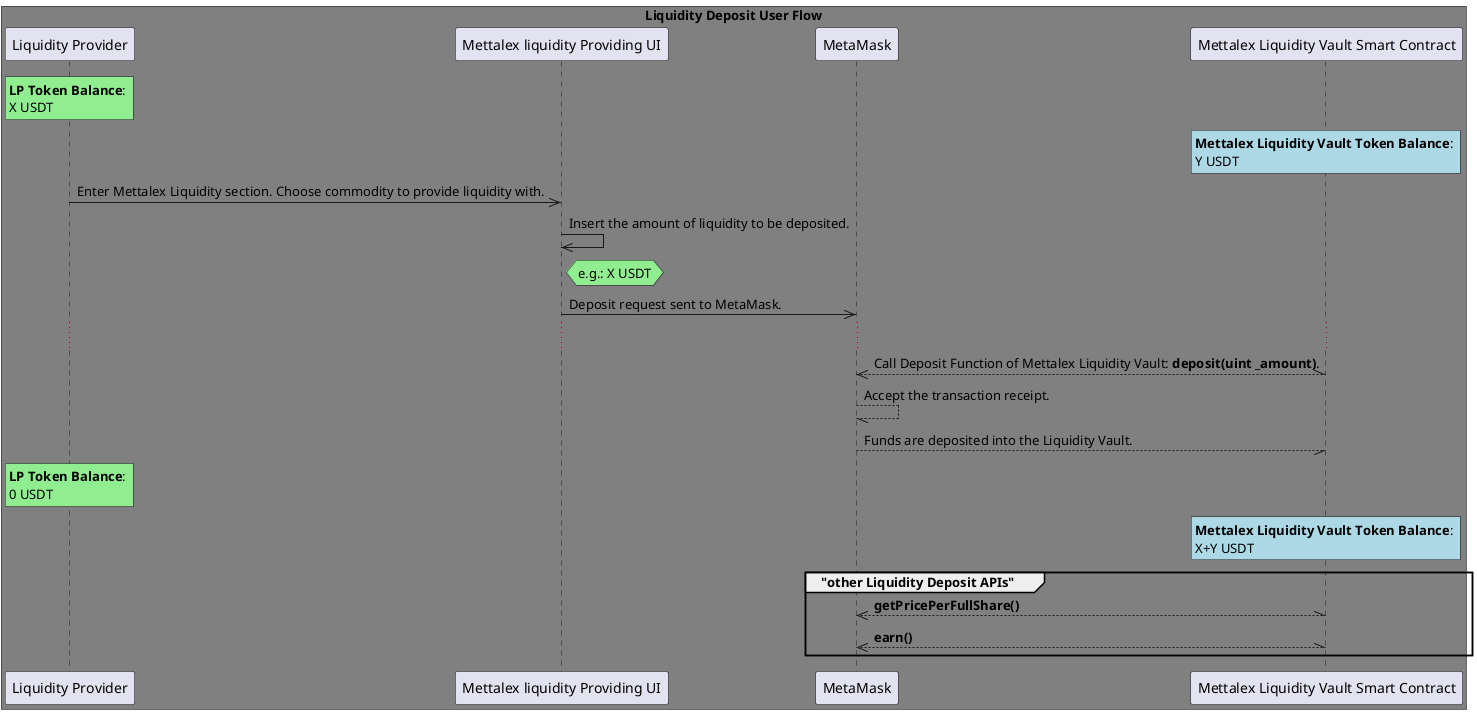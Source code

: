 @startuml

box "Liquidity Deposit User Flow" #grey
participant "Liquidity Provider" as LP
participant "Mettalex liquidity Providing UI" as LPUI
participant "MetaMask" as MM
participant "Mettalex Liquidity Vault Smart Contract" as LVSC

end box

rnote over LP #lightgreen: **LP Token Balance**: \nX USDT
rnote over LVSC #lightblue: **Mettalex Liquidity Vault Token Balance**: \nY USDT

LP ->> LPUI: Enter Mettalex Liquidity section. Choose commodity to provide liquidity with.
LPUI ->> LPUI: Insert the amount of liquidity to be deposited.

hnote right of LPUI #lightgreen: e.g.: X USDT

LPUI ->> MM: Deposit request sent to MetaMask.
...
MM //--\\ LVSC: Call Deposit Function of Mettalex Liquidity Vault: **deposit(uint _amount)**.
MM --// MM: Accept the transaction receipt.
MM --// LVSC:  Funds are deposited into the Liquidity Vault.

rnote over LP #lightgreen: **LP Token Balance**: \n0 USDT
rnote over LVSC #lightblue: **Mettalex Liquidity Vault Token Balance**: \nX+Y USDT

group "other Liquidity Deposit APIs"
MM //--\\ LVSC: **getPricePerFullShare()**
MM //--\\ LVSC: **earn()**

end group


@enduml